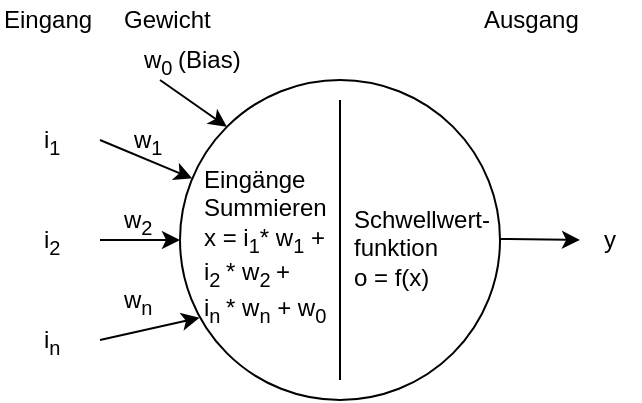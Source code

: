 <mxfile version="11.1.1" type="device"><diagram id="-CnKFo7MbB8SHHmdVDE3" name="Page-1"><mxGraphModel dx="569" dy="322" grid="1" gridSize="10" guides="1" tooltips="1" connect="1" arrows="1" fold="1" page="1" pageScale="1" pageWidth="850" pageHeight="1100" math="0" shadow="0"><root><mxCell id="0"/><mxCell id="1" parent="0"/><mxCell id="7-LBELHLy_iDIOVR6N4f-1" value="" style="ellipse;whiteSpace=wrap;html=1;aspect=fixed;" vertex="1" parent="1"><mxGeometry x="360" y="280" width="160" height="160" as="geometry"/></mxCell><mxCell id="7-LBELHLy_iDIOVR6N4f-2" value="" style="endArrow=classic;html=1;" edge="1" parent="1" target="7-LBELHLy_iDIOVR6N4f-1"><mxGeometry width="50" height="50" relative="1" as="geometry"><mxPoint x="320" y="310" as="sourcePoint"/><mxPoint x="370" y="280" as="targetPoint"/></mxGeometry></mxCell><mxCell id="7-LBELHLy_iDIOVR6N4f-3" value="" style="endArrow=classic;html=1;entryX=0.061;entryY=0.743;entryDx=0;entryDy=0;entryPerimeter=0;" edge="1" parent="1" target="7-LBELHLy_iDIOVR6N4f-1"><mxGeometry width="50" height="50" relative="1" as="geometry"><mxPoint x="320" y="410" as="sourcePoint"/><mxPoint x="390" y="430" as="targetPoint"/></mxGeometry></mxCell><mxCell id="7-LBELHLy_iDIOVR6N4f-4" value="" style="endArrow=classic;html=1;entryX=0;entryY=0.5;entryDx=0;entryDy=0;" edge="1" parent="1" target="7-LBELHLy_iDIOVR6N4f-1"><mxGeometry width="50" height="50" relative="1" as="geometry"><mxPoint x="320" y="360" as="sourcePoint"/><mxPoint x="220" y="390" as="targetPoint"/></mxGeometry></mxCell><mxCell id="7-LBELHLy_iDIOVR6N4f-5" value="" style="endArrow=classic;html=1;entryX=0;entryY=0;entryDx=0;entryDy=0;" edge="1" parent="1" target="7-LBELHLy_iDIOVR6N4f-1"><mxGeometry width="50" height="50" relative="1" as="geometry"><mxPoint x="350" y="280" as="sourcePoint"/><mxPoint x="440" y="210" as="targetPoint"/></mxGeometry></mxCell><mxCell id="7-LBELHLy_iDIOVR6N4f-7" value="" style="endArrow=none;html=1;" edge="1" parent="1"><mxGeometry width="50" height="50" relative="1" as="geometry"><mxPoint x="440" y="430" as="sourcePoint"/><mxPoint x="440" y="290" as="targetPoint"/></mxGeometry></mxCell><mxCell id="7-LBELHLy_iDIOVR6N4f-8" value="&lt;div&gt;Eingang&lt;/div&gt;&lt;div&gt;&lt;br&gt;&lt;/div&gt;" style="text;html=1;resizable=0;points=[];autosize=1;align=left;verticalAlign=top;spacingTop=-4;" vertex="1" parent="1"><mxGeometry x="270" y="240" width="60" height="30" as="geometry"/></mxCell><mxCell id="7-LBELHLy_iDIOVR6N4f-9" value="i&lt;sub&gt;1&lt;/sub&gt;" style="text;html=1;resizable=0;points=[];autosize=1;align=left;verticalAlign=top;spacingTop=-4;" vertex="1" parent="1"><mxGeometry x="290" y="300" width="20" height="20" as="geometry"/></mxCell><mxCell id="7-LBELHLy_iDIOVR6N4f-10" value="i&lt;sub&gt;2&lt;/sub&gt;" style="text;html=1;resizable=0;points=[];autosize=1;align=left;verticalAlign=top;spacingTop=-4;" vertex="1" parent="1"><mxGeometry x="290" y="350" width="20" height="20" as="geometry"/></mxCell><mxCell id="7-LBELHLy_iDIOVR6N4f-11" value="i&lt;sub&gt;n&lt;/sub&gt;" style="text;html=1;resizable=0;points=[];autosize=1;align=left;verticalAlign=top;spacingTop=-4;" vertex="1" parent="1"><mxGeometry x="290" y="400" width="20" height="20" as="geometry"/></mxCell><mxCell id="7-LBELHLy_iDIOVR6N4f-12" value="&lt;div&gt;w&lt;sub&gt;0 &lt;/sub&gt;(Bias)&lt;sub&gt;&lt;br&gt;&lt;/sub&gt;&lt;/div&gt;" style="text;html=1;resizable=0;points=[];autosize=1;align=left;verticalAlign=top;spacingTop=-4;" vertex="1" parent="1"><mxGeometry x="340" y="260" width="70" height="20" as="geometry"/></mxCell><mxCell id="7-LBELHLy_iDIOVR6N4f-17" value="&lt;div&gt;&lt;font style=&quot;font-size: 12px&quot;&gt;Eingänge&lt;/font&gt;&lt;/div&gt;&lt;div&gt;&lt;font style=&quot;font-size: 12px&quot;&gt;Summieren&lt;/font&gt;&lt;/div&gt;&lt;div&gt;&lt;font style=&quot;font-size: 12px&quot;&gt;x = i&lt;sub&gt;1&lt;/sub&gt;* w&lt;sub&gt;1&lt;/sub&gt; +&lt;/font&gt;&lt;/div&gt;&lt;div&gt;&lt;font style=&quot;font-size: 12px&quot;&gt; i&lt;sub&gt;2 &lt;/sub&gt;* w&lt;sub&gt;2 &lt;/sub&gt;+ &lt;br&gt;&lt;/font&gt;&lt;/div&gt;&lt;div&gt;&lt;font style=&quot;font-size: 12px&quot;&gt;i&lt;sub&gt;n &lt;/sub&gt;* w&lt;sub&gt;n&lt;/sub&gt; + w&lt;sub&gt;0&lt;/sub&gt;&lt;br&gt;&lt;/font&gt;&lt;/div&gt;" style="text;html=1;resizable=0;points=[];autosize=1;align=left;verticalAlign=top;spacingTop=-4;" vertex="1" parent="1"><mxGeometry x="370" y="320" width="80" height="80" as="geometry"/></mxCell><mxCell id="7-LBELHLy_iDIOVR6N4f-18" value="&lt;div&gt;Gewicht&lt;/div&gt;&lt;div&gt;&lt;br&gt;&lt;/div&gt;" style="text;html=1;resizable=0;points=[];autosize=1;align=left;verticalAlign=top;spacingTop=-4;" vertex="1" parent="1"><mxGeometry x="330" y="240" width="60" height="30" as="geometry"/></mxCell><mxCell id="7-LBELHLy_iDIOVR6N4f-19" value="&lt;div&gt;w&lt;sub&gt;1&lt;/sub&gt;&lt;/div&gt;" style="text;html=1;resizable=0;points=[];autosize=1;align=left;verticalAlign=top;spacingTop=-4;" vertex="1" parent="1"><mxGeometry x="335" y="300" width="30" height="20" as="geometry"/></mxCell><mxCell id="7-LBELHLy_iDIOVR6N4f-20" value="&lt;div&gt;w&lt;sub&gt;2&lt;/sub&gt;&lt;/div&gt;" style="text;html=1;resizable=0;points=[];autosize=1;align=left;verticalAlign=top;spacingTop=-4;" vertex="1" parent="1"><mxGeometry x="330" y="340" width="30" height="20" as="geometry"/></mxCell><mxCell id="7-LBELHLy_iDIOVR6N4f-21" value="&lt;div&gt;w&lt;sub&gt;n&lt;/sub&gt;&lt;/div&gt;" style="text;html=1;resizable=0;points=[];autosize=1;align=left;verticalAlign=top;spacingTop=-4;" vertex="1" parent="1"><mxGeometry x="330" y="380" width="30" height="20" as="geometry"/></mxCell><mxCell id="7-LBELHLy_iDIOVR6N4f-23" value="&lt;div&gt;Schwellwert-&lt;/div&gt;&lt;div&gt;funktion&lt;/div&gt;&lt;div&gt;o = f(x)&lt;br&gt; &lt;/div&gt;" style="text;html=1;resizable=0;points=[];autosize=1;align=left;verticalAlign=top;spacingTop=-4;" vertex="1" parent="1"><mxGeometry x="445" y="340" width="90" height="40" as="geometry"/></mxCell><mxCell id="7-LBELHLy_iDIOVR6N4f-24" value="" style="endArrow=classic;html=1;" edge="1" parent="1"><mxGeometry width="50" height="50" relative="1" as="geometry"><mxPoint x="520" y="359.5" as="sourcePoint"/><mxPoint x="560" y="360" as="targetPoint"/></mxGeometry></mxCell><mxCell id="7-LBELHLy_iDIOVR6N4f-25" value="Ausgang" style="text;html=1;resizable=0;points=[];autosize=1;align=left;verticalAlign=top;spacingTop=-4;" vertex="1" parent="1"><mxGeometry x="510" y="240" width="60" height="20" as="geometry"/></mxCell><mxCell id="7-LBELHLy_iDIOVR6N4f-26" value="y" style="text;html=1;resizable=0;points=[];autosize=1;align=left;verticalAlign=top;spacingTop=-4;" vertex="1" parent="1"><mxGeometry x="570" y="350" width="20" height="20" as="geometry"/></mxCell></root></mxGraphModel></diagram></mxfile>